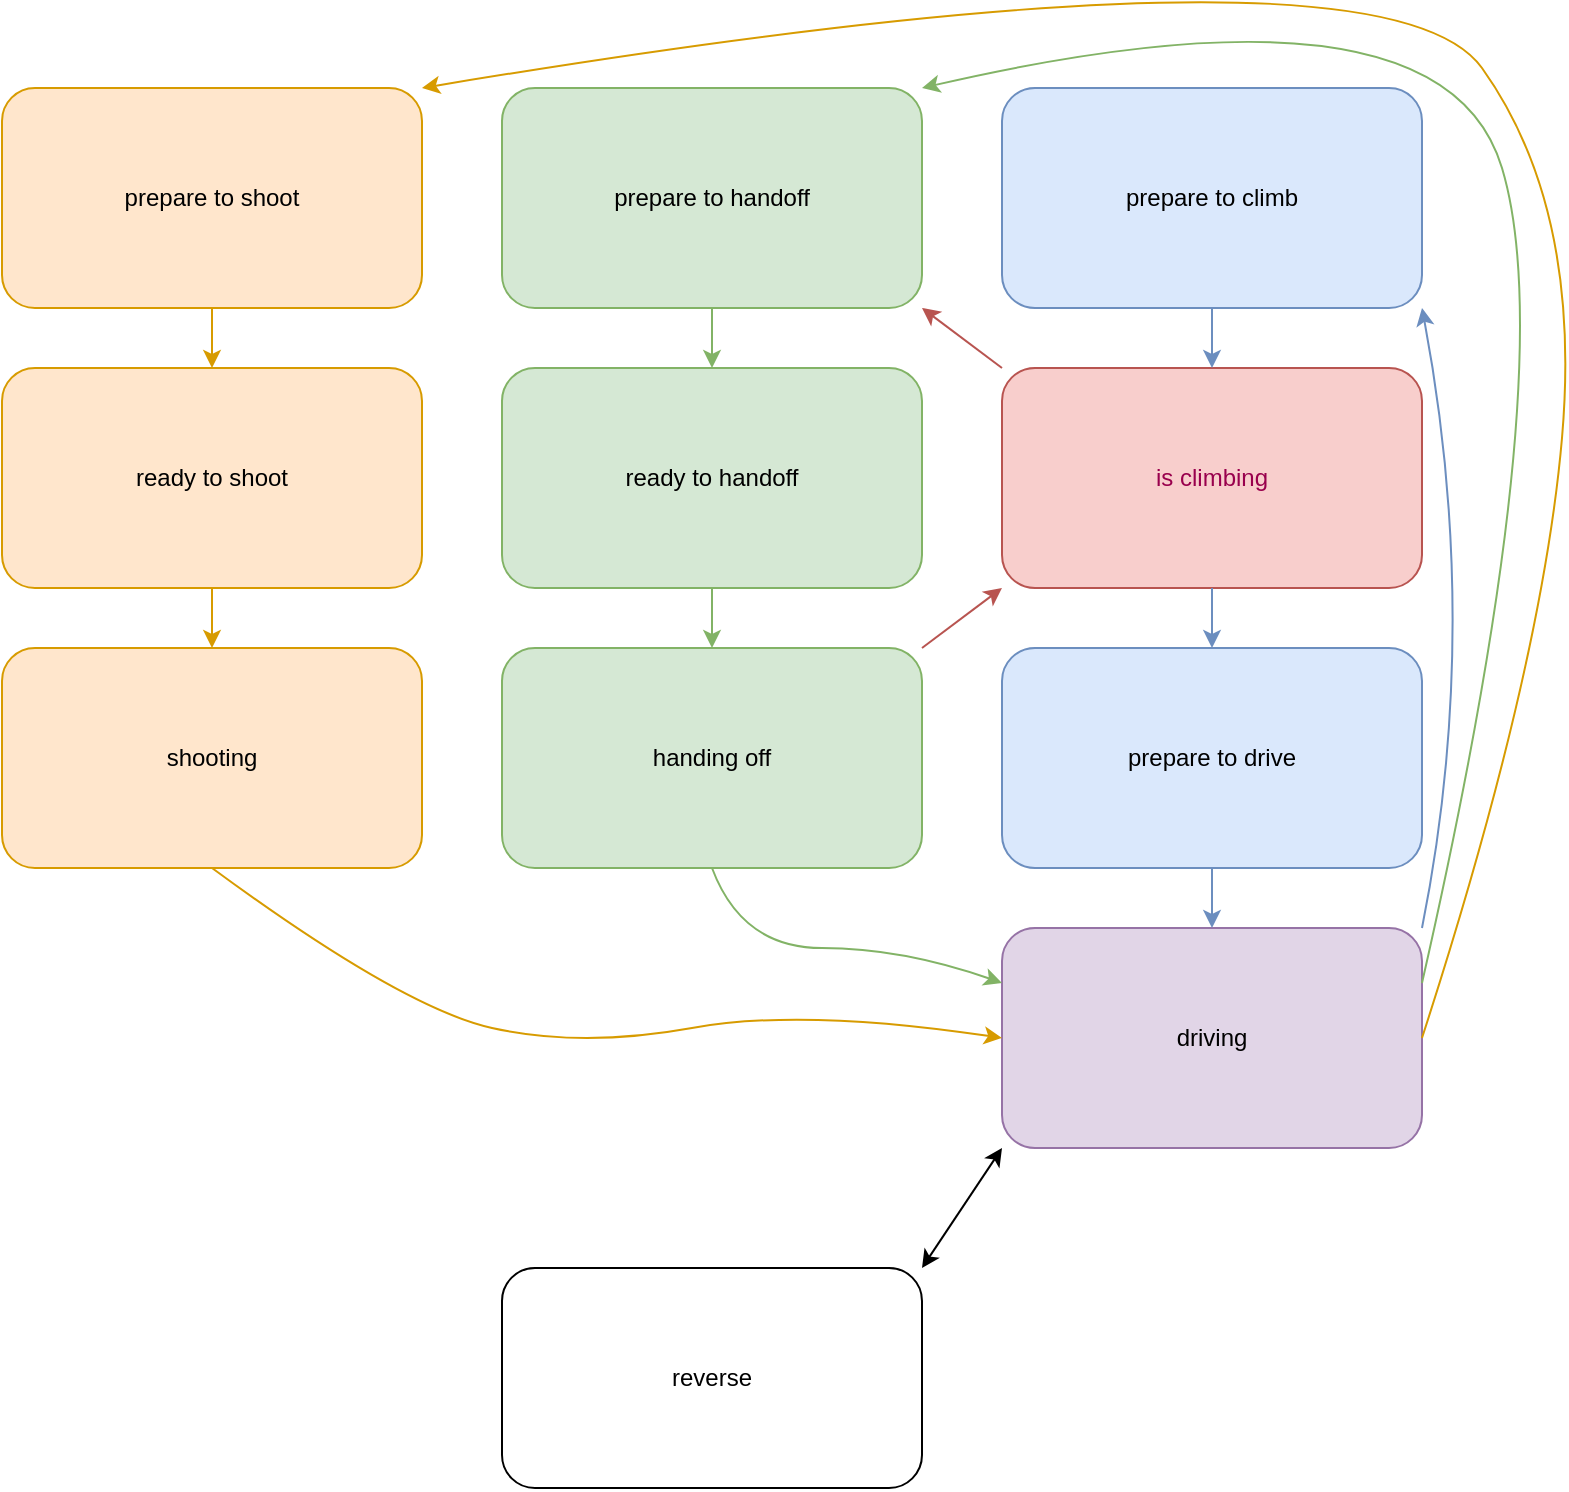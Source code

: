 <mxfile version="22.1.21" type="github">
  <diagram name="Page-1" id="G63Jx9XFbe4Q4K82k8r4">
    <mxGraphModel dx="984" dy="929" grid="1" gridSize="10" guides="1" tooltips="1" connect="1" arrows="1" fold="1" page="1" pageScale="1" pageWidth="850" pageHeight="1100" math="0" shadow="0">
      <root>
        <mxCell id="0" />
        <mxCell id="1" parent="0" />
        <mxCell id="zvF68lXvf7BZl_Omjtcy-1" value="prepare to shoot" style="rounded=1;whiteSpace=wrap;html=1;fillColor=#ffe6cc;strokeColor=#d79b00;" vertex="1" parent="1">
          <mxGeometry x="50" y="100" width="210" height="110" as="geometry" />
        </mxCell>
        <mxCell id="zvF68lXvf7BZl_Omjtcy-2" value="ready to shoot" style="rounded=1;whiteSpace=wrap;html=1;fillColor=#ffe6cc;strokeColor=#d79b00;" vertex="1" parent="1">
          <mxGeometry x="50" y="240" width="210" height="110" as="geometry" />
        </mxCell>
        <mxCell id="zvF68lXvf7BZl_Omjtcy-3" value="shooting" style="rounded=1;whiteSpace=wrap;html=1;fillColor=#ffe6cc;strokeColor=#d79b00;" vertex="1" parent="1">
          <mxGeometry x="50" y="380" width="210" height="110" as="geometry" />
        </mxCell>
        <mxCell id="zvF68lXvf7BZl_Omjtcy-4" value="prepare to handoff" style="rounded=1;whiteSpace=wrap;html=1;fillColor=#d5e8d4;strokeColor=#82b366;" vertex="1" parent="1">
          <mxGeometry x="300" y="100" width="210" height="110" as="geometry" />
        </mxCell>
        <mxCell id="zvF68lXvf7BZl_Omjtcy-5" value="ready to handoff" style="rounded=1;whiteSpace=wrap;html=1;fillColor=#d5e8d4;strokeColor=#82b366;" vertex="1" parent="1">
          <mxGeometry x="300" y="240" width="210" height="110" as="geometry" />
        </mxCell>
        <mxCell id="zvF68lXvf7BZl_Omjtcy-6" value="handing off" style="rounded=1;whiteSpace=wrap;html=1;fillColor=#d5e8d4;strokeColor=#82b366;" vertex="1" parent="1">
          <mxGeometry x="300" y="380" width="210" height="110" as="geometry" />
        </mxCell>
        <mxCell id="zvF68lXvf7BZl_Omjtcy-7" value="prepare to climb" style="rounded=1;whiteSpace=wrap;html=1;fillColor=#dae8fc;strokeColor=#6c8ebf;" vertex="1" parent="1">
          <mxGeometry x="550" y="100" width="210" height="110" as="geometry" />
        </mxCell>
        <mxCell id="zvF68lXvf7BZl_Omjtcy-8" value="&lt;font color=&quot;#99004d&quot;&gt;is climbing&lt;/font&gt;" style="rounded=1;whiteSpace=wrap;html=1;fillColor=#f8cecc;strokeColor=#b85450;" vertex="1" parent="1">
          <mxGeometry x="550" y="240" width="210" height="110" as="geometry" />
        </mxCell>
        <mxCell id="zvF68lXvf7BZl_Omjtcy-9" value="prepare to drive" style="rounded=1;whiteSpace=wrap;html=1;fillColor=#dae8fc;strokeColor=#6c8ebf;" vertex="1" parent="1">
          <mxGeometry x="550" y="380" width="210" height="110" as="geometry" />
        </mxCell>
        <mxCell id="zvF68lXvf7BZl_Omjtcy-10" value="driving" style="rounded=1;whiteSpace=wrap;html=1;fillColor=#e1d5e7;strokeColor=#9673a6;" vertex="1" parent="1">
          <mxGeometry x="550" y="520" width="210" height="110" as="geometry" />
        </mxCell>
        <mxCell id="zvF68lXvf7BZl_Omjtcy-11" value="reverse" style="rounded=1;whiteSpace=wrap;html=1;" vertex="1" parent="1">
          <mxGeometry x="300" y="690" width="210" height="110" as="geometry" />
        </mxCell>
        <mxCell id="zvF68lXvf7BZl_Omjtcy-12" value="" style="endArrow=classic;html=1;rounded=0;exitX=0.5;exitY=1;exitDx=0;exitDy=0;entryX=0.5;entryY=0;entryDx=0;entryDy=0;fillColor=#ffe6cc;strokeColor=#d79b00;" edge="1" parent="1" source="zvF68lXvf7BZl_Omjtcy-1" target="zvF68lXvf7BZl_Omjtcy-2">
          <mxGeometry width="50" height="50" relative="1" as="geometry">
            <mxPoint x="390" y="480" as="sourcePoint" />
            <mxPoint x="440" y="430" as="targetPoint" />
          </mxGeometry>
        </mxCell>
        <mxCell id="zvF68lXvf7BZl_Omjtcy-13" value="" style="endArrow=classic;html=1;rounded=0;exitX=0.5;exitY=1;exitDx=0;exitDy=0;entryX=0.5;entryY=0;entryDx=0;entryDy=0;fillColor=#ffe6cc;strokeColor=#d79b00;" edge="1" parent="1" source="zvF68lXvf7BZl_Omjtcy-2" target="zvF68lXvf7BZl_Omjtcy-3">
          <mxGeometry width="50" height="50" relative="1" as="geometry">
            <mxPoint x="390" y="480" as="sourcePoint" />
            <mxPoint x="440" y="430" as="targetPoint" />
          </mxGeometry>
        </mxCell>
        <mxCell id="zvF68lXvf7BZl_Omjtcy-14" value="" style="curved=1;endArrow=classic;html=1;rounded=0;exitX=0.5;exitY=1;exitDx=0;exitDy=0;entryX=0;entryY=0.5;entryDx=0;entryDy=0;fillColor=#ffe6cc;strokeColor=#d79b00;" edge="1" parent="1" source="zvF68lXvf7BZl_Omjtcy-3" target="zvF68lXvf7BZl_Omjtcy-10">
          <mxGeometry width="50" height="50" relative="1" as="geometry">
            <mxPoint x="390" y="480" as="sourcePoint" />
            <mxPoint x="440" y="430" as="targetPoint" />
            <Array as="points">
              <mxPoint x="250" y="560" />
              <mxPoint x="340" y="580" />
              <mxPoint x="450" y="560" />
            </Array>
          </mxGeometry>
        </mxCell>
        <mxCell id="zvF68lXvf7BZl_Omjtcy-16" value="" style="curved=1;endArrow=classic;html=1;rounded=0;exitX=0.5;exitY=1;exitDx=0;exitDy=0;entryX=0;entryY=0.25;entryDx=0;entryDy=0;fillColor=#d5e8d4;strokeColor=#82b366;" edge="1" parent="1" source="zvF68lXvf7BZl_Omjtcy-6" target="zvF68lXvf7BZl_Omjtcy-10">
          <mxGeometry width="50" height="50" relative="1" as="geometry">
            <mxPoint x="390" y="480" as="sourcePoint" />
            <mxPoint x="440" y="430" as="targetPoint" />
            <Array as="points">
              <mxPoint x="420" y="530" />
              <mxPoint x="500" y="530" />
            </Array>
          </mxGeometry>
        </mxCell>
        <mxCell id="zvF68lXvf7BZl_Omjtcy-18" value="" style="endArrow=classic;html=1;rounded=0;exitX=0.5;exitY=1;exitDx=0;exitDy=0;entryX=0.5;entryY=0;entryDx=0;entryDy=0;fillColor=#dae8fc;strokeColor=#6c8ebf;" edge="1" parent="1" source="zvF68lXvf7BZl_Omjtcy-9" target="zvF68lXvf7BZl_Omjtcy-10">
          <mxGeometry width="50" height="50" relative="1" as="geometry">
            <mxPoint x="390" y="480" as="sourcePoint" />
            <mxPoint x="440" y="430" as="targetPoint" />
          </mxGeometry>
        </mxCell>
        <mxCell id="zvF68lXvf7BZl_Omjtcy-20" value="" style="endArrow=classic;startArrow=classic;html=1;rounded=0;exitX=1;exitY=0;exitDx=0;exitDy=0;entryX=0;entryY=1;entryDx=0;entryDy=0;" edge="1" parent="1" source="zvF68lXvf7BZl_Omjtcy-11" target="zvF68lXvf7BZl_Omjtcy-10">
          <mxGeometry width="50" height="50" relative="1" as="geometry">
            <mxPoint x="390" y="480" as="sourcePoint" />
            <mxPoint x="440" y="430" as="targetPoint" />
          </mxGeometry>
        </mxCell>
        <mxCell id="zvF68lXvf7BZl_Omjtcy-21" value="" style="endArrow=classic;html=1;rounded=0;exitX=0.5;exitY=1;exitDx=0;exitDy=0;entryX=0.5;entryY=0;entryDx=0;entryDy=0;entryPerimeter=0;fillColor=#d5e8d4;strokeColor=#82b366;" edge="1" parent="1" source="zvF68lXvf7BZl_Omjtcy-4" target="zvF68lXvf7BZl_Omjtcy-5">
          <mxGeometry width="50" height="50" relative="1" as="geometry">
            <mxPoint x="390" y="480" as="sourcePoint" />
            <mxPoint x="440" y="430" as="targetPoint" />
          </mxGeometry>
        </mxCell>
        <mxCell id="zvF68lXvf7BZl_Omjtcy-22" value="" style="endArrow=classic;html=1;rounded=0;exitX=0.5;exitY=1;exitDx=0;exitDy=0;entryX=0.5;entryY=0;entryDx=0;entryDy=0;fillColor=#d5e8d4;strokeColor=#82b366;" edge="1" parent="1" source="zvF68lXvf7BZl_Omjtcy-5" target="zvF68lXvf7BZl_Omjtcy-6">
          <mxGeometry width="50" height="50" relative="1" as="geometry">
            <mxPoint x="390" y="480" as="sourcePoint" />
            <mxPoint x="440" y="430" as="targetPoint" />
          </mxGeometry>
        </mxCell>
        <mxCell id="zvF68lXvf7BZl_Omjtcy-23" value="" style="endArrow=classic;html=1;rounded=0;exitX=0.5;exitY=1;exitDx=0;exitDy=0;entryX=0.5;entryY=0;entryDx=0;entryDy=0;fillColor=#dae8fc;strokeColor=#6c8ebf;" edge="1" parent="1" source="zvF68lXvf7BZl_Omjtcy-7" target="zvF68lXvf7BZl_Omjtcy-8">
          <mxGeometry width="50" height="50" relative="1" as="geometry">
            <mxPoint x="390" y="480" as="sourcePoint" />
            <mxPoint x="440" y="430" as="targetPoint" />
          </mxGeometry>
        </mxCell>
        <mxCell id="zvF68lXvf7BZl_Omjtcy-24" value="" style="endArrow=classic;html=1;rounded=0;exitX=0.5;exitY=1;exitDx=0;exitDy=0;entryX=0.5;entryY=0;entryDx=0;entryDy=0;fillColor=#dae8fc;strokeColor=#6c8ebf;" edge="1" parent="1" source="zvF68lXvf7BZl_Omjtcy-8" target="zvF68lXvf7BZl_Omjtcy-9">
          <mxGeometry width="50" height="50" relative="1" as="geometry">
            <mxPoint x="390" y="480" as="sourcePoint" />
            <mxPoint x="440" y="430" as="targetPoint" />
          </mxGeometry>
        </mxCell>
        <mxCell id="zvF68lXvf7BZl_Omjtcy-26" value="" style="endArrow=classic;html=1;rounded=0;entryX=1;entryY=1;entryDx=0;entryDy=0;exitX=0;exitY=0;exitDx=0;exitDy=0;fillColor=#f8cecc;strokeColor=#b85450;" edge="1" parent="1" source="zvF68lXvf7BZl_Omjtcy-8" target="zvF68lXvf7BZl_Omjtcy-4">
          <mxGeometry width="50" height="50" relative="1" as="geometry">
            <mxPoint x="390" y="480" as="sourcePoint" />
            <mxPoint x="440" y="430" as="targetPoint" />
          </mxGeometry>
        </mxCell>
        <mxCell id="zvF68lXvf7BZl_Omjtcy-27" value="" style="endArrow=classic;html=1;rounded=0;exitX=1;exitY=0;exitDx=0;exitDy=0;entryX=0;entryY=1;entryDx=0;entryDy=0;fillColor=#f8cecc;strokeColor=#b85450;" edge="1" parent="1" source="zvF68lXvf7BZl_Omjtcy-6" target="zvF68lXvf7BZl_Omjtcy-8">
          <mxGeometry width="50" height="50" relative="1" as="geometry">
            <mxPoint x="390" y="480" as="sourcePoint" />
            <mxPoint x="440" y="430" as="targetPoint" />
          </mxGeometry>
        </mxCell>
        <mxCell id="zvF68lXvf7BZl_Omjtcy-28" value="" style="curved=1;endArrow=classic;html=1;rounded=0;exitX=1;exitY=0;exitDx=0;exitDy=0;entryX=1;entryY=1;entryDx=0;entryDy=0;fillColor=#dae8fc;strokeColor=#6c8ebf;" edge="1" parent="1" source="zvF68lXvf7BZl_Omjtcy-10" target="zvF68lXvf7BZl_Omjtcy-7">
          <mxGeometry width="50" height="50" relative="1" as="geometry">
            <mxPoint x="390" y="480" as="sourcePoint" />
            <mxPoint x="690" y="80" as="targetPoint" />
            <Array as="points">
              <mxPoint x="790" y="370" />
            </Array>
          </mxGeometry>
        </mxCell>
        <mxCell id="zvF68lXvf7BZl_Omjtcy-29" value="" style="curved=1;endArrow=classic;html=1;rounded=0;entryX=1;entryY=0;entryDx=0;entryDy=0;exitX=1;exitY=0.25;exitDx=0;exitDy=0;fillColor=#d5e8d4;strokeColor=#82b366;" edge="1" parent="1" source="zvF68lXvf7BZl_Omjtcy-10" target="zvF68lXvf7BZl_Omjtcy-4">
          <mxGeometry width="50" height="50" relative="1" as="geometry">
            <mxPoint x="390" y="480" as="sourcePoint" />
            <mxPoint x="440" y="430" as="targetPoint" />
            <Array as="points">
              <mxPoint x="830" y="240" />
              <mxPoint x="770" y="40" />
            </Array>
          </mxGeometry>
        </mxCell>
        <mxCell id="zvF68lXvf7BZl_Omjtcy-31" value="" style="curved=1;endArrow=classic;html=1;rounded=0;entryX=1;entryY=0;entryDx=0;entryDy=0;exitX=1;exitY=0.5;exitDx=0;exitDy=0;fillColor=#ffe6cc;strokeColor=#d79b00;" edge="1" parent="1" source="zvF68lXvf7BZl_Omjtcy-10" target="zvF68lXvf7BZl_Omjtcy-1">
          <mxGeometry width="50" height="50" relative="1" as="geometry">
            <mxPoint x="390" y="480" as="sourcePoint" />
            <mxPoint x="440" y="430" as="targetPoint" />
            <Array as="points">
              <mxPoint x="820" y="390" />
              <mxPoint x="840" y="160" />
              <mxPoint x="740" y="20" />
            </Array>
          </mxGeometry>
        </mxCell>
      </root>
    </mxGraphModel>
  </diagram>
</mxfile>
